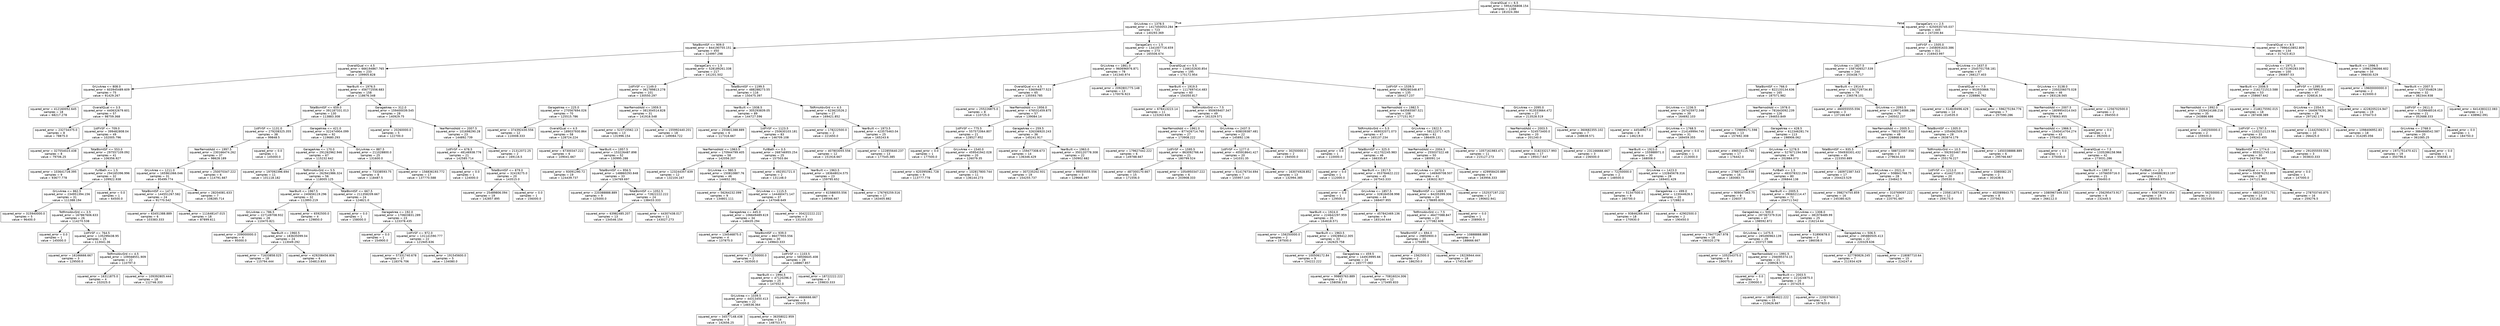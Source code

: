 digraph Tree {
node [shape=box, fontname="helvetica"] ;
edge [fontname="helvetica"] ;
0 [label="OverallQual <= 6.5\nsquared_error = 5954256808.154\nsamples = 1168\nvalue = 181024.384"] ;
1 [label="GrLivArea <= 1378.5\nsquared_error = 1417450053.284\nsamples = 723\nvalue = 140293.369"] ;
0 -> 1 [labeldistance=2.5, labelangle=45, headlabel="True"] ;
2 [label="TotalBsmtSF <= 909.0\nsquared_error = 844190755.151\nsamples = 450\nvalue = 124997.298"] ;
1 -> 2 ;
3 [label="OverallQual <= 4.5\nsquared_error = 666194867.765\nsamples = 233\nvalue = 109905.828"] ;
2 -> 3 ;
4 [label="GrLivArea <= 808.0\nsquared_error = 603945489.609\nsamples = 75\nvalue = 91429.267"] ;
3 -> 4 ;
5 [label="squared_error = 412160052.645\nsamples = 18\nvalue = 68217.278"] ;
4 -> 5 ;
6 [label="OverallQual <= 3.5\nsquared_error = 440632679.601\nsamples = 57\nvalue = 98759.368"] ;
4 -> 6 ;
7 [label="squared_error = 232734375.0\nsamples = 8\nvalue = 78875.0"] ;
6 -> 7 ;
8 [label="1stFlrSF <= 709.0\nsquared_error = 399482808.04\nsamples = 49\nvalue = 102005.796"] ;
6 -> 8 ;
9 [label="squared_error = 327554023.438\nsamples = 8\nvalue = 79706.25"] ;
8 -> 9 ;
10 [label="TotalBsmtSF <= 553.0\nsquared_error = 297557109.092\nsamples = 41\nvalue = 106356.927"] ;
8 -> 10 ;
11 [label="squared_error = 103641728.395\nsamples = 9\nvalue = 93677.778"] ;
10 -> 11 ;
12 [label="FullBath <= 1.5\nsquared_error = 294165396.996\nsamples = 32\nvalue = 109922.938"] ;
10 -> 12 ;
13 [label="GrLivArea <= 862.5\nsquared_error = 234951394.156\nsamples = 31\nvalue = 111388.194"] ;
12 -> 13 ;
14 [label="squared_error = 315940000.0\nsamples = 5\nvalue = 96400.0"] ;
13 -> 14 ;
15 [label="TotRmsAbvGrd <= 3.5\nsquared_error = 167867606.633\nsamples = 26\nvalue = 114270.538"] ;
13 -> 15 ;
16 [label="squared_error = 0.0\nsamples = 1\nvalue = 145000.0"] ;
15 -> 16 ;
17 [label="1stFlrSF <= 764.5\nsquared_error = 135299438.95\nsamples = 25\nvalue = 113041.36"] ;
15 -> 17 ;
18 [label="squared_error = 16166666.667\nsamples = 3\nvalue = 129500.0"] ;
17 -> 18 ;
19 [label="TotRmsAbvGrd <= 4.5\nsquared_error = 109568551.909\nsamples = 22\nvalue = 110797.0"] ;
17 -> 19 ;
20 [label="squared_error = 16311875.0\nsamples = 4\nvalue = 102025.0"] ;
19 -> 20 ;
21 [label="squared_error = 109392805.444\nsamples = 18\nvalue = 112746.333"] ;
19 -> 21 ;
22 [label="squared_error = 0.0\nsamples = 1\nvalue = 64500.0"] ;
12 -> 22 ;
23 [label="YearBuilt <= 1976.5\nsquared_error = 456772556.683\nsamples = 158\nvalue = 118676.348"] ;
3 -> 23 ;
24 [label="TotalBsmtSF <= 659.0\nsquared_error = 391187331.013\nsamples = 130\nvalue = 113883.308"] ;
23 -> 24 ;
25 [label="1stFlrSF <= 1131.0\nsquared_error = 279208325.355\nsamples = 38\nvalue = 99848.5"] ;
24 -> 25 ;
26 [label="YearRemodAdd <= 1997.5\nsquared_error = 230166474.262\nsamples = 37\nvalue = 98628.189"] ;
25 -> 26 ;
27 [label="GrLivArea <= 1211.0\nsquared_error = 165961066.046\nsamples = 31\nvalue = 95499.774"] ;
26 -> 27 ;
28 [label="TotalBsmtSF <= 147.5\nsquared_error = 144551267.582\nsamples = 24\nvalue = 91770.542"] ;
27 -> 28 ;
29 [label="squared_error = 63451388.889\nsamples = 6\nvalue = 103383.333"] ;
28 -> 29 ;
30 [label="squared_error = 111648147.015\nsamples = 18\nvalue = 87899.611"] ;
28 -> 30 ;
31 [label="squared_error = 28204081.633\nsamples = 7\nvalue = 108285.714"] ;
27 -> 31 ;
32 [label="squared_error = 250070347.222\nsamples = 6\nvalue = 114791.667"] ;
26 -> 32 ;
33 [label="squared_error = 0.0\nsamples = 1\nvalue = 145000.0"] ;
25 -> 33 ;
34 [label="GarageArea <= 421.0\nsquared_error = 322474904.099\nsamples = 92\nvalue = 119680.293"] ;
24 -> 34 ;
35 [label="GarageArea <= 170.0\nsquared_error = 291262962.946\nsamples = 67\nvalue = 115232.642"] ;
34 -> 35 ;
36 [label="squared_error = 197092396.694\nsamples = 11\nvalue = 101118.182"] ;
35 -> 36 ;
37 [label="TotRmsAbvGrd <= 5.5\nsquared_error = 262941986.324\nsamples = 56\nvalue = 118005.125"] ;
35 -> 37 ;
38 [label="YearBuilt <= 1967.5\nsquared_error = 240656119.296\nsamples = 32\nvalue = 112893.219"] ;
37 -> 38 ;
39 [label="GrLivArea <= 786.5\nsquared_error = 227149708.932\nsamples = 28\nvalue = 110470.821"] ;
38 -> 39 ;
40 [label="squared_error = 209000000.0\nsamples = 4\nvalue = 95000.0"] ;
39 -> 40 ;
41 [label="YearBuilt <= 1960.5\nsquared_error = 183635099.04\nsamples = 24\nvalue = 113049.292"] ;
39 -> 41 ;
42 [label="squared_error = 71633858.025\nsamples = 18\nvalue = 115794.444"] ;
41 -> 42 ;
43 [label="squared_error = 429208456.806\nsamples = 6\nvalue = 104813.833"] ;
41 -> 43 ;
44 [label="squared_error = 6592500.0\nsamples = 4\nvalue = 129850.0"] ;
38 -> 44 ;
45 [label="TotalBsmtSF <= 667.5\nsquared_error = 211358209.667\nsamples = 24\nvalue = 124821.0"] ;
37 -> 45 ;
46 [label="squared_error = 0.0\nsamples = 1\nvalue = 158000.0"] ;
45 -> 46 ;
47 [label="GarageArea <= 192.0\nsquared_error = 170603831.289\nsamples = 23\nvalue = 123378.435"] ;
45 -> 47 ;
48 [label="squared_error = 0.0\nsamples = 1\nvalue = 154900.0"] ;
47 -> 48 ;
49 [label="1stFlrSF <= 972.0\nsquared_error = 131141590.777\nsamples = 22\nvalue = 121945.636"] ;
47 -> 49 ;
50 [label="squared_error = 57331740.678\nsamples = 17\nvalue = 118376.706"] ;
49 -> 50 ;
51 [label="squared_error = 191545600.0\nsamples = 5\nvalue = 134080.0"] ;
49 -> 51 ;
52 [label="GrLivArea <= 887.5\nsquared_error = 211028800.0\nsamples = 25\nvalue = 131600.0"] ;
34 -> 52 ;
53 [label="squared_error = 73338593.75\nsamples = 8\nvalue = 118487.5"] ;
52 -> 53 ;
54 [label="squared_error = 156836193.772\nsamples = 17\nvalue = 137770.588"] ;
52 -> 54 ;
55 [label="GarageArea <= 312.0\nsquared_error = 159400039.545\nsamples = 28\nvalue = 140929.75"] ;
23 -> 55 ;
56 [label="squared_error = 20260000.0\nsamples = 5\nvalue = 122700.0"] ;
55 -> 56 ;
57 [label="YearRemodAdd <= 2007.5\nsquared_error = 101698290.28\nsamples = 23\nvalue = 144892.739"] ;
55 -> 57 ;
58 [label="1stFlrSF <= 678.5\nsquared_error = 48146938.776\nsamples = 21\nvalue = 142585.714"] ;
57 -> 58 ;
59 [label="squared_error = 0.0\nsamples = 1\nvalue = 124000.0"] ;
58 -> 59 ;
60 [label="TotalBsmtSF <= 879.0\nsquared_error = 32419275.0\nsamples = 20\nvalue = 143515.0"] ;
58 -> 60 ;
61 [label="squared_error = 25489806.094\nsamples = 19\nvalue = 142857.895"] ;
60 -> 61 ;
62 [label="squared_error = 0.0\nsamples = 1\nvalue = 156000.0"] ;
60 -> 62 ;
63 [label="squared_error = 21312072.25\nsamples = 2\nvalue = 169116.5"] ;
57 -> 63 ;
64 [label="GarageCars <= 1.5\nsquared_error = 528189261.338\nsamples = 217\nvalue = 141201.502"] ;
2 -> 64 ;
65 [label="1stFlrSF <= 1149.0\nsquared_error = 361789813.278\nsamples = 101\nvalue = 130550.297"] ;
64 -> 65 ;
66 [label="GarageArea <= 225.0\nsquared_error = 270567694.026\nsamples = 70\nvalue = 125515.786"] ;
65 -> 66 ;
67 [label="squared_error = 374392430.556\nsamples = 12\nvalue = 110008.333"] ;
66 -> 67 ;
68 [label="OverallQual <= 4.5\nsquared_error = 189037930.864\nsamples = 58\nvalue = 128724.224"] ;
66 -> 68 ;
69 [label="squared_error = 67300347.222\nsamples = 6\nvalue = 109041.667"] ;
68 -> 69 ;
70 [label="YearBuilt <= 1957.5\nsquared_error = 153226487.898\nsamples = 52\nvalue = 130995.288"] ;
68 -> 70 ;
71 [label="squared_error = 93091290.72\nsamples = 19\nvalue = 124439.737"] ;
70 -> 71 ;
72 [label="TotalBsmtSF <= 956.5\nsquared_error = 148860293.848\nsamples = 33\nvalue = 134769.697"] ;
70 -> 72 ;
73 [label="squared_error = 220388888.889\nsamples = 9\nvalue = 125000.0"] ;
72 -> 73 ;
74 [label="TotalBsmtSF <= 1052.5\nsquared_error = 72822222.222\nsamples = 24\nvalue = 138433.333"] ;
72 -> 74 ;
75 [label="squared_error = 63982485.207\nsamples = 13\nvalue = 134546.154"] ;
74 -> 75 ;
76 [label="squared_error = 44307438.017\nsamples = 11\nvalue = 143027.273"] ;
74 -> 76 ;
77 [label="YearRemodAdd <= 1959.5\nsquared_error = 381304514.828\nsamples = 31\nvalue = 141918.548"] ;
65 -> 77 ;
78 [label="squared_error = 523715562.13\nsamples = 13\nvalue = 131996.154"] ;
77 -> 78 ;
79 [label="squared_error = 155992440.201\nsamples = 18\nvalue = 149084.722"] ;
77 -> 79 ;
80 [label="TotalBsmtSF <= 1199.5\nsquared_error = 488288273.55\nsamples = 116\nvalue = 150475.397"] ;
64 -> 80 ;
81 [label="YearBuilt <= 1938.5\nsquared_error = 305293839.05\nsamples = 89\nvalue = 144727.596"] ;
80 -> 81 ;
82 [label="squared_error = 255801388.889\nsamples = 6\nvalue = 117316.667"] ;
81 -> 82 ;
83 [label="1stFlrSF <= 1123.5\nsquared_error = 250630103.181\nsamples = 83\nvalue = 146709.108"] ;
81 -> 83 ;
84 [label="YearRemodAdd <= 1963.5\nsquared_error = 170944799.405\nsamples = 58\nvalue = 142056.207"] ;
83 -> 84 ;
85 [label="squared_error = 123244357.639\nsamples = 12\nvalue = 132104.167"] ;
84 -> 85 ;
86 [label="GrLivArea <= 980.5\nsquared_error = 150810887.76\nsamples = 46\nvalue = 144652.391"] ;
84 -> 86 ;
87 [label="squared_error = 56264232.099\nsamples = 9\nvalue = 134801.111"] ;
86 -> 87 ;
88 [label="GrLivArea <= 1115.5\nsquared_error = 144460471.147\nsamples = 37\nvalue = 147048.649"] ;
86 -> 88 ;
89 [label="GarageArea <= 445.0\nsquared_error = 106649489.619\nsamples = 34\nvalue = 148435.294"] ;
88 -> 89 ;
90 [label="squared_error = 134546875.0\nsamples = 4\nvalue = 137875.0"] ;
89 -> 90 ;
91 [label="TotalBsmtSF <= 939.0\nsquared_error = 86077955.556\nsamples = 30\nvalue = 149843.333"] ;
89 -> 91 ;
92 [label="squared_error = 272250000.0\nsamples = 2\nvalue = 163500.0"] ;
91 -> 92 ;
93 [label="1stFlrSF <= 1103.5\nsquared_error = 58506645.408\nsamples = 28\nvalue = 148867.857"] ;
91 -> 93 ;
94 [label="YearBuilt <= 1994.5\nsquared_error = 47120296.0\nsamples = 25\nvalue = 147552.0"] ;
93 -> 94 ;
95 [label="GrLivArea <= 1039.5\nsquared_error = 44313450.413\nsamples = 22\nvalue = 146536.364"] ;
94 -> 95 ;
96 [label="squared_error = 34577148.438\nsamples = 8\nvalue = 142656.25"] ;
95 -> 96 ;
97 [label="squared_error = 36358022.959\nsamples = 14\nvalue = 148753.571"] ;
95 -> 97 ;
98 [label="squared_error = 4666666.667\nsamples = 3\nvalue = 155000.0"] ;
94 -> 98 ;
99 [label="squared_error = 18722222.222\nsamples = 3\nvalue = 159833.333"] ;
93 -> 99 ;
100 [label="squared_error = 304222222.222\nsamples = 3\nvalue = 131333.333"] ;
88 -> 100 ;
101 [label="FullBath <= 0.5\nsquared_error = 268746955.254\nsamples = 25\nvalue = 157503.84"] ;
83 -> 101 ;
102 [label="squared_error = 492351721.0\nsamples = 2\nvalue = 131148.0"] ;
101 -> 102 ;
103 [label="YearBuilt <= 1963.5\nsquared_error = 183648024.575\nsamples = 23\nvalue = 159795.652"] ;
101 -> 103 ;
104 [label="squared_error = 61588055.556\nsamples = 6\nvalue = 149566.667"] ;
103 -> 104 ;
105 [label="squared_error = 176765259.516\nsamples = 17\nvalue = 163405.882"] ;
103 -> 105 ;
106 [label="TotRmsAbvGrd <= 4.5\nsquared_error = 623623526.2\nsamples = 27\nvalue = 169421.852"] ;
80 -> 106 ;
107 [label="squared_error = 178222500.0\nsamples = 2\nvalue = 221650.0"] ;
106 -> 107 ;
108 [label="YearBuilt <= 1973.5\nsquared_error = 423575463.04\nsamples = 25\nvalue = 165243.6"] ;
106 -> 108 ;
109 [label="squared_error = 407803055.556\nsamples = 12\nvalue = 151916.667"] ;
108 -> 109 ;
110 [label="squared_error = 122855640.237\nsamples = 13\nvalue = 177545.385"] ;
108 -> 110 ;
111 [label="GarageCars <= 1.5\nsquared_error = 1341007716.659\nsamples = 273\nvalue = 165506.674"] ;
1 -> 111 ;
112 [label="GrLivArea <= 1861.0\nsquared_error = 960696976.871\nsamples = 78\nvalue = 141340.974"] ;
111 -> 112 ;
113 [label="OverallQual <= 4.5\nsquared_error = 536094877.523\nsamples = 65\nvalue = 135593.785"] ;
112 -> 113 ;
114 [label="squared_error = 255226875.0\nsamples = 8\nvalue = 110725.0"] ;
113 -> 114 ;
115 [label="YearRemodAdd <= 1956.0\nsquared_error = 476531459.875\nsamples = 57\nvalue = 139084.14"] ;
113 -> 115 ;
116 [label="1stFlrSF <= 775.5\nsquared_error = 557572064.807\nsamples = 21\nvalue = 128527.952"] ;
115 -> 116 ;
117 [label="squared_error = 0.0\nsamples = 1\nvalue = 177500.0"] ;
116 -> 117 ;
118 [label="GrLivArea <= 1540.0\nsquared_error = 459541942.028\nsamples = 20\nvalue = 126079.35"] ;
116 -> 118 ;
119 [label="squared_error = 620395061.728\nsamples = 9\nvalue = 113777.778"] ;
118 -> 119 ;
120 [label="squared_error = 102817800.744\nsamples = 11\nvalue = 136144.273"] ;
118 -> 120 ;
121 [label="GarageArea <= 259.5\nsquared_error = 326336920.243\nsamples = 36\nvalue = 145241.917"] ;
115 -> 121 ;
122 [label="squared_error = 159477308.673\nsamples = 14\nvalue = 136346.429"] ;
121 -> 122 ;
123 [label="YearBuilt <= 1963.0\nsquared_error = 350120778.308\nsamples = 22\nvalue = 150902.682"] ;
121 -> 123 ;
124 [label="squared_error = 307235202.931\nsamples = 19\nvalue = 154255.737"] ;
123 -> 124 ;
125 [label="squared_error = 99555555.556\nsamples = 3\nvalue = 129666.667"] ;
123 -> 125 ;
126 [label="squared_error = 2092801775.148\nsamples = 13\nvalue = 170076.923"] ;
112 -> 126 ;
127 [label="OverallQual <= 5.5\nsquared_error = 1166102630.854\nsamples = 195\nvalue = 175172.954"] ;
111 -> 127 ;
128 [label="YearBuilt <= 1919.5\nsquared_error = 1117697414.483\nsamples = 60\nvalue = 154350.817"] ;
127 -> 128 ;
129 [label="squared_error = 678413223.14\nsamples = 11\nvalue = 123263.636"] ;
128 -> 129 ;
130 [label="TotRmsAbvGrd <= 7.5\nsquared_error = 950659407.347\nsamples = 49\nvalue = 161329.571"] ;
128 -> 130 ;
131 [label="YearRemodAdd <= 1961.0\nsquared_error = 877426714.765\nsamples = 27\nvalue = 173908.222"] ;
130 -> 131 ;
132 [label="squared_error = 179627442.222\nsamples = 6\nvalue = 149788.667"] ;
131 -> 132 ;
133 [label="1stFlrSF <= 1595.5\nsquared_error = 863092766.44\nsamples = 21\nvalue = 180799.524"] ;
131 -> 133 ;
134 [label="squared_error = 487300170.667\nsamples = 15\nvalue = 171556.0"] ;
133 -> 134 ;
135 [label="squared_error = 1054950347.222\nsamples = 6\nvalue = 203908.333"] ;
133 -> 135 ;
136 [label="GrLivArea <= 2437.5\nsquared_error = 608039387.481\nsamples = 22\nvalue = 145892.136"] ;
130 -> 136 ;
137 [label="1stFlrSF <= 1277.0\nsquared_error = 405918641.427\nsamples = 20\nvalue = 141031.35"] ;
136 -> 137 ;
138 [label="squared_error = 514176734.694\nsamples = 7\nvalue = 155957.143"] ;
137 -> 138 ;
139 [label="squared_error = 163074928.852\nsamples = 13\nvalue = 132994.385"] ;
137 -> 139 ;
140 [label="squared_error = 30250000.0\nsamples = 2\nvalue = 194500.0"] ;
136 -> 140 ;
141 [label="1stFlrSF <= 1539.5\nsquared_error = 909280348.877\nsamples = 135\nvalue = 184427.237"] ;
127 -> 141 ;
142 [label="YearRemodAdd <= 1982.5\nsquared_error = 643565587.521\nsamples = 108\nvalue = 177151.917"] ;
141 -> 142 ;
143 [label="TotRmsAbvGrd <= 5.5\nsquared_error = 469032071.073\nsamples = 47\nvalue = 165137.234"] ;
142 -> 143 ;
144 [label="squared_error = 0.0\nsamples = 1\nvalue = 110000.0"] ;
143 -> 144 ;
145 [label="TotalBsmtSF <= 325.0\nsquared_error = 411702245.983\nsamples = 46\nvalue = 166335.87"] ;
143 -> 145 ;
146 [label="squared_error = 0.0\nsamples = 1\nvalue = 112000.0"] ;
145 -> 146 ;
147 [label="YearBuilt <= 1917.5\nsquared_error = 353784622.222\nsamples = 45\nvalue = 167543.333"] ;
145 -> 147 ;
148 [label="squared_error = 0.0\nsamples = 1\nvalue = 129500.0"] ;
147 -> 148 ;
149 [label="GrLivArea <= 1857.5\nsquared_error = 328184538.998\nsamples = 44\nvalue = 168407.955"] ;
147 -> 149 ;
150 [label="YearBuilt <= 1924.0\nsquared_error = 224642297.959\nsamples = 35\nvalue = 164618.571"] ;
149 -> 150 ;
151 [label="squared_error = 156250000.0\nsamples = 2\nvalue = 197500.0"] ;
150 -> 151 ;
152 [label="YearBuilt <= 1963.5\nsquared_error = 159289412.305\nsamples = 33\nvalue = 162625.758"] ;
150 -> 152 ;
153 [label="squared_error = 100506172.84\nsamples = 9\nvalue = 154222.222"] ;
152 -> 153 ;
154 [label="GarageArea <= 459.5\nsquared_error = 144919995.66\nsamples = 24\nvalue = 165777.083"] ;
152 -> 154 ;
155 [label="squared_error = 99865763.889\nsamples = 12\nvalue = 158058.333"] ;
154 -> 155 ;
156 [label="squared_error = 70816024.306\nsamples = 12\nvalue = 173495.833"] ;
154 -> 156 ;
157 [label="squared_error = 457842469.136\nsamples = 9\nvalue = 183144.444"] ;
149 -> 157 ;
158 [label="GrLivArea <= 1922.5\nsquared_error = 581123717.425\nsamples = 61\nvalue = 186409.131"] ;
142 -> 158 ;
159 [label="YearRemodAdd <= 2004.5\nsquared_error = 255037322.48\nsamples = 50\nvalue = 180091.14"] ;
158 -> 159 ;
160 [label="GrLivArea <= 1673.0\nsquared_error = 146949708.507\nsamples = 41\nvalue = 183632.927"] ;
159 -> 160 ;
161 [label="TotalBsmtSF <= 1469.5\nsquared_error = 84205399.306\nsamples = 24\nvalue = 178695.833"] ;
160 -> 161 ;
162 [label="TotRmsAbvGrd <= 7.5\nsquared_error = 46477088.847\nsamples = 23\nvalue = 177382.609"] ;
161 -> 162 ;
163 [label="TotalBsmtSF <= 694.0\nsquared_error = 29850900.0\nsamples = 20\nvalue = 175690.0"] ;
162 -> 163 ;
164 [label="squared_error = 1562500.0\nsamples = 2\nvalue = 186250.0"] ;
163 -> 164 ;
165 [label="squared_error = 19226944.444\nsamples = 18\nvalue = 174516.667"] ;
163 -> 165 ;
166 [label="squared_error = 10888888.889\nsamples = 3\nvalue = 188666.667"] ;
162 -> 166 ;
167 [label="squared_error = 0.0\nsamples = 1\nvalue = 208900.0"] ;
161 -> 167 ;
168 [label="squared_error = 152537197.232\nsamples = 17\nvalue = 190602.941"] ;
160 -> 168 ;
169 [label="squared_error = 429958420.889\nsamples = 9\nvalue = 163956.333"] ;
159 -> 169 ;
170 [label="squared_error = 1057161983.471\nsamples = 11\nvalue = 215127.273"] ;
158 -> 170 ;
171 [label="GrLivArea <= 2095.0\nsquared_error = 913533664.472\nsamples = 27\nvalue = 213528.519"] ;
141 -> 171 ;
172 [label="YearRemodAdd <= 2003.5\nsquared_error = 524573400.0\nsamples = 20\nvalue = 201240.0"] ;
171 -> 172 ;
173 [label="squared_error = 318233217.993\nsamples = 17\nvalue = 195017.647"] ;
172 -> 173 ;
174 [label="squared_error = 231166666.667\nsamples = 3\nvalue = 236500.0"] ;
172 -> 174 ;
175 [label="squared_error = 360682355.102\nsamples = 7\nvalue = 248638.571"] ;
171 -> 175 ;
176 [label="GarageCars <= 2.5\nsquared_error = 6250535745.037\nsamples = 445\nvalue = 247200.84"] ;
0 -> 176 [labeldistance=2.5, labelangle=-45, headlabel="False"] ;
177 [label="1stFlrSF <= 1505.0\nsquared_error = 2458091633.386\nsamples = 311\nvalue = 216943.997"] ;
176 -> 177 ;
178 [label="GrLivArea <= 1827.5\nsquared_error = 1587406527.539\nsamples = 244\nvalue = 203438.717"] ;
177 -> 178 ;
179 [label="TotalBsmtSF <= 766.0\nsquared_error = 822133134.636\nsamples = 165\nvalue = 187571.982"] ;
178 -> 179 ;
180 [label="GrLivArea <= 1236.5\nsquared_error = 267425972.348\nsamples = 39\nvalue = 164692.103"] ;
179 -> 180 ;
181 [label="squared_error = 44548927.0\nsamples = 8\nvalue = 146219.0"] ;
180 -> 181 ;
182 [label="GrLivArea <= 1768.5\nsquared_error = 214149994.745\nsamples = 31\nvalue = 169459.355"] ;
180 -> 182 ;
183 [label="YearBuilt <= 1923.0\nsquared_error = 155988971.0\nsamples = 30\nvalue = 168008.0"] ;
182 -> 183 ;
184 [label="squared_error = 72250000.0\nsamples = 2\nvalue = 148500.0"] ;
183 -> 184 ;
185 [label="GrLivArea <= 1423.0\nsquared_error = 132845678.316\nsamples = 28\nvalue = 169401.429"] ;
183 -> 185 ;
186 [label="squared_error = 51347500.0\nsamples = 8\nvalue = 160700.0"] ;
185 -> 186 ;
187 [label="GarageArea <= 499.0\nsquared_error = 123044628.5\nsamples = 20\nvalue = 172882.0"] ;
185 -> 187 ;
188 [label="squared_error = 93846269.444\nsamples = 18\nvalue = 170930.0"] ;
187 -> 188 ;
189 [label="squared_error = 42902500.0\nsamples = 2\nvalue = 190450.0"] ;
187 -> 189 ;
190 [label="squared_error = 0.0\nsamples = 1\nvalue = 213000.0"] ;
182 -> 190 ;
191 [label="YearRemodAdd <= 1978.0\nsquared_error = 781643092.239\nsamples = 126\nvalue = 194653.849"] ;
179 -> 191 ;
192 [label="squared_error = 729899171.598\nsamples = 13\nvalue = 157692.308"] ;
191 -> 192 ;
193 [label="GarageArea <= 428.5\nsquared_error = 612346281.74\nsamples = 113\nvalue = 198906.062"] ;
191 -> 193 ;
194 [label="squared_error = 496515115.765\nsamples = 17\nvalue = 176442.0"] ;
193 -> 194 ;
195 [label="GrLivArea <= 1278.5\nsquared_error = 527671194.588\nsamples = 96\nvalue = 202884.073"] ;
193 -> 195 ;
196 [label="squared_error = 278672210.938\nsamples = 16\nvalue = 183083.75"] ;
195 -> 196 ;
197 [label="FullBath <= 1.5\nsquared_error = 483378322.294\nsamples = 80\nvalue = 206844.138"] ;
195 -> 197 ;
198 [label="squared_error = 909047343.75\nsamples = 8\nvalue = 226037.5"] ;
197 -> 198 ;
199 [label="YearBuilt <= 2005.5\nsquared_error = 390602114.47\nsamples = 72\nvalue = 204711.542"] ;
197 -> 199 ;
200 [label="GarageArea <= 500.0\nsquared_error = 287367379.516\nsamples = 47\nvalue = 198592.872"] ;
199 -> 200 ;
201 [label="squared_error = 179477267.978\nsamples = 18\nvalue = 190320.278"] ;
200 -> 201 ;
202 [label="GrLivArea <= 1475.5\nsquared_error = 285490963.139\nsamples = 29\nvalue = 203727.586"] ;
200 -> 202 ;
203 [label="squared_error = 105254375.0\nsamples = 8\nvalue = 190075.0"] ;
202 -> 203 ;
204 [label="YearRemodAdd <= 1991.5\nsquared_error = 256095374.15\nsamples = 21\nvalue = 208928.571"] ;
202 -> 204 ;
205 [label="squared_error = 0.0\nsamples = 1\nvalue = 239000.0"] ;
204 -> 205 ;
206 [label="YearBuilt <= 2003.5\nsquared_error = 221424875.0\nsamples = 20\nvalue = 207425.0"] ;
204 -> 206 ;
207 [label="squared_error = 180884622.222\nsamples = 15\nvalue = 210626.667"] ;
206 -> 207 ;
208 [label="squared_error = 220037600.0\nsamples = 5\nvalue = 197820.0"] ;
206 -> 208 ;
209 [label="GrLivArea <= 1308.0\nsquared_error = 381978489.99\nsamples = 25\nvalue = 216214.64"] ;
199 -> 209 ;
210 [label="squared_error = 51890678.0\nsamples = 3\nvalue = 186038.0"] ;
209 -> 210 ;
211 [label="GarageArea <= 506.5\nsquared_error = 285880505.413\nsamples = 22\nvalue = 220329.636"] ;
209 -> 211 ;
212 [label="squared_error = 327780826.245\nsamples = 7\nvalue = 211934.429"] ;
211 -> 212 ;
213 [label="squared_error = 218087710.64\nsamples = 15\nvalue = 224247.4"] ;
211 -> 213 ;
214 [label="YearBuilt <= 1914.0\nsquared_error = 1561729734.85\nsamples = 79\nvalue = 236578.101"] ;
178 -> 214 ;
215 [label="squared_error = 460055555.556\nsamples = 3\nvalue = 137166.667"] ;
214 -> 215 ;
216 [label="GrLivArea <= 2093.5\nsquared_error = 1199714086.286\nsamples = 76\nvalue = 240502.237"] ;
214 -> 216 ;
217 [label="YearRemodAdd <= 2005.5\nsquared_error = 780157097.822\nsamples = 48\nvalue = 226868.604"] ;
216 -> 217 ;
218 [label="TotalBsmtSF <= 935.5\nsquared_error = 594930301.432\nsamples = 45\nvalue = 223350.889"] ;
217 -> 218 ;
219 [label="squared_error = 160972387.543\nsamples = 17\nvalue = 204423.529"] ;
218 -> 219 ;
220 [label="GrLivArea <= 2021.0\nsquared_error = 508841768.75\nsamples = 28\nvalue = 234842.5"] ;
218 -> 220 ;
221 [label="squared_error = 398274755.859\nsamples = 16\nvalue = 245380.625"] ;
220 -> 221 ;
222 [label="squared_error = 310769097.222\nsamples = 12\nvalue = 220791.667"] ;
220 -> 222 ;
223 [label="squared_error = 588722057.556\nsamples = 3\nvalue = 279634.333"] ;
217 -> 223 ;
224 [label="TotalBsmtSF <= 1305.0\nsquared_error = 1054062509.29\nsamples = 28\nvalue = 263874.179"] ;
216 -> 224 ;
225 [label="TotRmsAbvGrd <= 10.5\nsquared_error = 592933467.994\nsamples = 22\nvalue = 255176.227"] ;
224 -> 225 ;
226 [label="1stFlrSF <= 1213.0\nsquared_error = 414427100.0\nsamples = 20\nvalue = 250530.0"] ;
225 -> 226 ;
227 [label="squared_error = 235811875.0\nsamples = 12\nvalue = 259175.0"] ;
226 -> 227 ;
228 [label="squared_error = 402089843.75\nsamples = 8\nvalue = 237562.5"] ;
226 -> 228 ;
229 [label="squared_error = 3380082.25\nsamples = 2\nvalue = 301638.5"] ;
225 -> 229 ;
230 [label="squared_error = 1450338888.889\nsamples = 6\nvalue = 295766.667"] ;
224 -> 230 ;
231 [label="GrLivArea <= 1637.0\nsquared_error = 2545701758.181\nsamples = 67\nvalue = 266127.403"] ;
177 -> 231 ;
232 [label="OverallQual <= 7.5\nsquared_error = 953930868.753\nsamples = 21\nvalue = 228886.762"] ;
231 -> 232 ;
233 [label="squared_error = 514839496.429\nsamples = 14\nvalue = 214535.0"] ;
232 -> 233 ;
234 [label="squared_error = 596275194.776\nsamples = 7\nvalue = 257590.286"] ;
232 -> 234 ;
235 [label="GrLivArea <= 3138.0\nsquared_error = 2350206075.028\nsamples = 46\nvalue = 283128.565"] ;
231 -> 235 ;
236 [label="YearRemodAdd <= 2007.5\nsquared_error = 1809954314.043\nsamples = 44\nvalue = 278063.955"] ;
235 -> 236 ;
237 [label="YearRemodAdd <= 1966.5\nsquared_error = 1540414704.274\nsamples = 43\nvalue = 275402.651"] ;
236 -> 237 ;
238 [label="squared_error = 0.0\nsamples = 1\nvalue = 375000.0"] ;
237 -> 238 ;
239 [label="OverallQual <= 7.5\nsquared_error = 1335286158.966\nsamples = 42\nvalue = 273031.286"] ;
237 -> 239 ;
240 [label="YearBuilt <= 1997.0\nsquared_error = 1076659716.0\nsamples = 21\nvalue = 256493.0"] ;
239 -> 240 ;
241 [label="squared_error = 1080967349.333\nsamples = 15\nvalue = 266112.0"] ;
240 -> 241 ;
242 [label="squared_error = 256295473.917\nsamples = 6\nvalue = 232445.5"] ;
240 -> 242 ;
243 [label="FullBath <= 2.5\nsquared_error = 1046882813.197\nsamples = 21\nvalue = 289569.571"] ;
239 -> 243 ;
244 [label="squared_error = 936736374.454\nsamples = 19\nvalue = 285050.579"] ;
243 -> 244 ;
245 [label="squared_error = 56250000.0\nsamples = 2\nvalue = 332500.0"] ;
243 -> 245 ;
246 [label="squared_error = 0.0\nsamples = 1\nvalue = 392500.0"] ;
236 -> 246 ;
247 [label="squared_error = 1256702500.0\nsamples = 2\nvalue = 394550.0"] ;
235 -> 247 ;
248 [label="OverallQual <= 8.5\nsquared_error = 7996410852.809\nsamples = 134\nvalue = 317423.813"] ;
176 -> 248 ;
249 [label="GrLivArea <= 1971.5\nsquared_error = 4173190283.009\nsamples = 100\nvalue = 290697.53"] ;
248 -> 249 ;
250 [label="YearBuilt <= 2006.5\nsquared_error = 2161721513.588\nsamples = 53\nvalue = 258667.642"] ;
249 -> 250 ;
251 [label="YearRemodAdd <= 1992.0\nsquared_error = 1526424188.216\nsamples = 35\nvalue = 243886.686"] ;
250 -> 251 ;
252 [label="squared_error = 240250000.0\nsamples = 2\nvalue = 155500.0"] ;
251 -> 252 ;
253 [label="1stFlrSF <= 1797.5\nsquared_error = 1102212123.581\nsamples = 33\nvalue = 249243.455"] ;
251 -> 253 ;
254 [label="TotalBsmtSF <= 1774.0\nsquared_error = 855521745.116\nsamples = 30\nvalue = 243784.467"] ;
253 -> 254 ;
255 [label="OverallQual <= 7.5\nsquared_error = 550876252.809\nsamples = 29\nvalue = 247121.862"] ;
254 -> 255 ;
256 [label="squared_error = 480241571.751\nsamples = 13\nvalue = 232162.308"] ;
255 -> 256 ;
257 [label="squared_error = 278703740.875\nsamples = 16\nvalue = 259276.5"] ;
255 -> 257 ;
258 [label="squared_error = 0.0\nsamples = 1\nvalue = 147000.0"] ;
254 -> 258 ;
259 [label="squared_error = 291055555.556\nsamples = 3\nvalue = 303833.333"] ;
253 -> 259 ;
260 [label="squared_error = 2146175592.015\nsamples = 18\nvalue = 287408.389"] ;
250 -> 260 ;
261 [label="1stFlrSF <= 1395.0\nsquared_error = 3979992362.693\nsamples = 47\nvalue = 326816.34"] ;
249 -> 261 ;
262 [label="GrLivArea <= 2354.5\nsquared_error = 1640679291.361\nsamples = 28\nvalue = 297192.179"] ;
261 -> 262 ;
263 [label="squared_error = 1144250625.0\nsamples = 10\nvalue = 266425.0"] ;
262 -> 263 ;
264 [label="squared_error = 1098406952.83\nsamples = 18\nvalue = 314285.056"] ;
262 -> 264 ;
265 [label="squared_error = 4228205224.947\nsamples = 19\nvalue = 370473.0"] ;
261 -> 265 ;
266 [label="YearBuilt <= 1996.5\nsquared_error = 10961296066.602\nsamples = 34\nvalue = 396030.529"] ;
248 -> 266 ;
267 [label="squared_error = 19600000000.0\nsamples = 2\nvalue = 615000.0"] ;
266 -> 267 ;
268 [label="YearBuilt <= 2007.5\nsquared_error = 7237354829.184\nsamples = 32\nvalue = 382344.938"] ;
266 -> 268 ;
269 [label="1stFlrSF <= 2611.0\nsquared_error = 5109848516.413\nsamples = 21\nvalue = 352688.333"] ;
268 -> 269 ;
270 [label="GrLivArea <= 2768.0\nsquared_error = 3884668542.587\nsamples = 20\nvalue = 361085.25"] ;
269 -> 270 ;
271 [label="squared_error = 1971751470.421\nsamples = 19\nvalue = 350796.0"] ;
270 -> 271 ;
272 [label="squared_error = 0.0\nsamples = 1\nvalue = 556581.0"] ;
270 -> 272 ;
273 [label="squared_error = 0.0\nsamples = 1\nvalue = 184750.0"] ;
269 -> 273 ;
274 [label="squared_error = 6414383222.083\nsamples = 11\nvalue = 438962.091"] ;
268 -> 274 ;
}